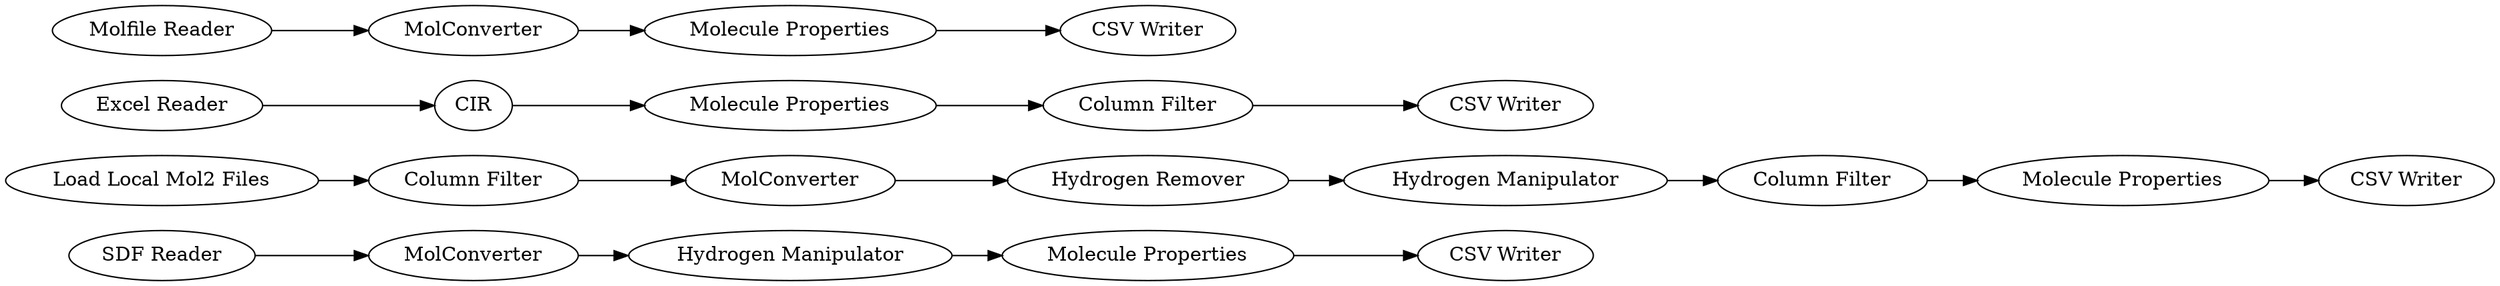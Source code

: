 digraph {
	"8579259605575484505_182" [label="SDF Reader"]
	"8579259605575484505_204" [label=MolConverter]
	"8579259605575484505_120" [label="Molecule Properties"]
	"8579259605575484505_200" [label="Molecule Properties"]
	"8579259605575484505_201" [label="Column Filter"]
	"8579259605575484505_202" [label="CSV Writer"]
	"8579259605575484505_177" [label="Column Filter"]
	"8579259605575484505_196" [label="CSV Writer"]
	"8579259605575484505_199" [label=CIR]
	"8579259605575484505_203" [label=MolConverter]
	"8579259605575484505_193" [label="Molecule Properties"]
	"8579259605575484505_205" [label="Hydrogen Manipulator"]
	"8579259605575484505_179" [label="Hydrogen Manipulator"]
	"8579259605575484505_198" [label="Excel Reader"]
	"8579259605575484505_197" [label="CSV Writer"]
	"8579259605575484505_176" [label="Hydrogen Remover"]
	"8579259605575484505_148" [label=MolConverter]
	"8579259605575484505_154" [label="Load Local Mol2 Files"]
	"8579259605575484505_190" [label="Molecule Properties"]
	"8579259605575484505_164" [label="Column Filter"]
	"8579259605575484505_195" [label="CSV Writer"]
	"8579259605575484505_181" [label="Molfile Reader"]
	"8579259605575484505_164" -> "8579259605575484505_148"
	"8579259605575484505_148" -> "8579259605575484505_176"
	"8579259605575484505_193" -> "8579259605575484505_196"
	"8579259605575484505_154" -> "8579259605575484505_164"
	"8579259605575484505_176" -> "8579259605575484505_179"
	"8579259605575484505_204" -> "8579259605575484505_205"
	"8579259605575484505_203" -> "8579259605575484505_190"
	"8579259605575484505_201" -> "8579259605575484505_202"
	"8579259605575484505_200" -> "8579259605575484505_201"
	"8579259605575484505_182" -> "8579259605575484505_204"
	"8579259605575484505_190" -> "8579259605575484505_195"
	"8579259605575484505_205" -> "8579259605575484505_193"
	"8579259605575484505_177" -> "8579259605575484505_120"
	"8579259605575484505_120" -> "8579259605575484505_197"
	"8579259605575484505_198" -> "8579259605575484505_199"
	"8579259605575484505_181" -> "8579259605575484505_203"
	"8579259605575484505_199" -> "8579259605575484505_200"
	"8579259605575484505_179" -> "8579259605575484505_177"
	rankdir=LR
}
